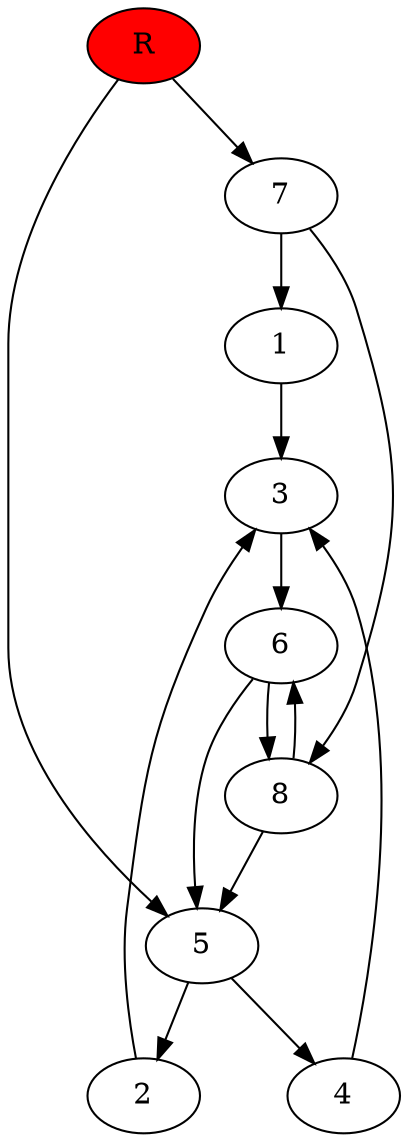 digraph prb17292 {
	1
	2
	3
	4
	5
	6
	7
	8
	R [fillcolor="#ff0000" style=filled]
	1 -> 3
	2 -> 3
	3 -> 6
	4 -> 3
	5 -> 2
	5 -> 4
	6 -> 5
	6 -> 8
	7 -> 1
	7 -> 8
	8 -> 5
	8 -> 6
	R -> 5
	R -> 7
}
